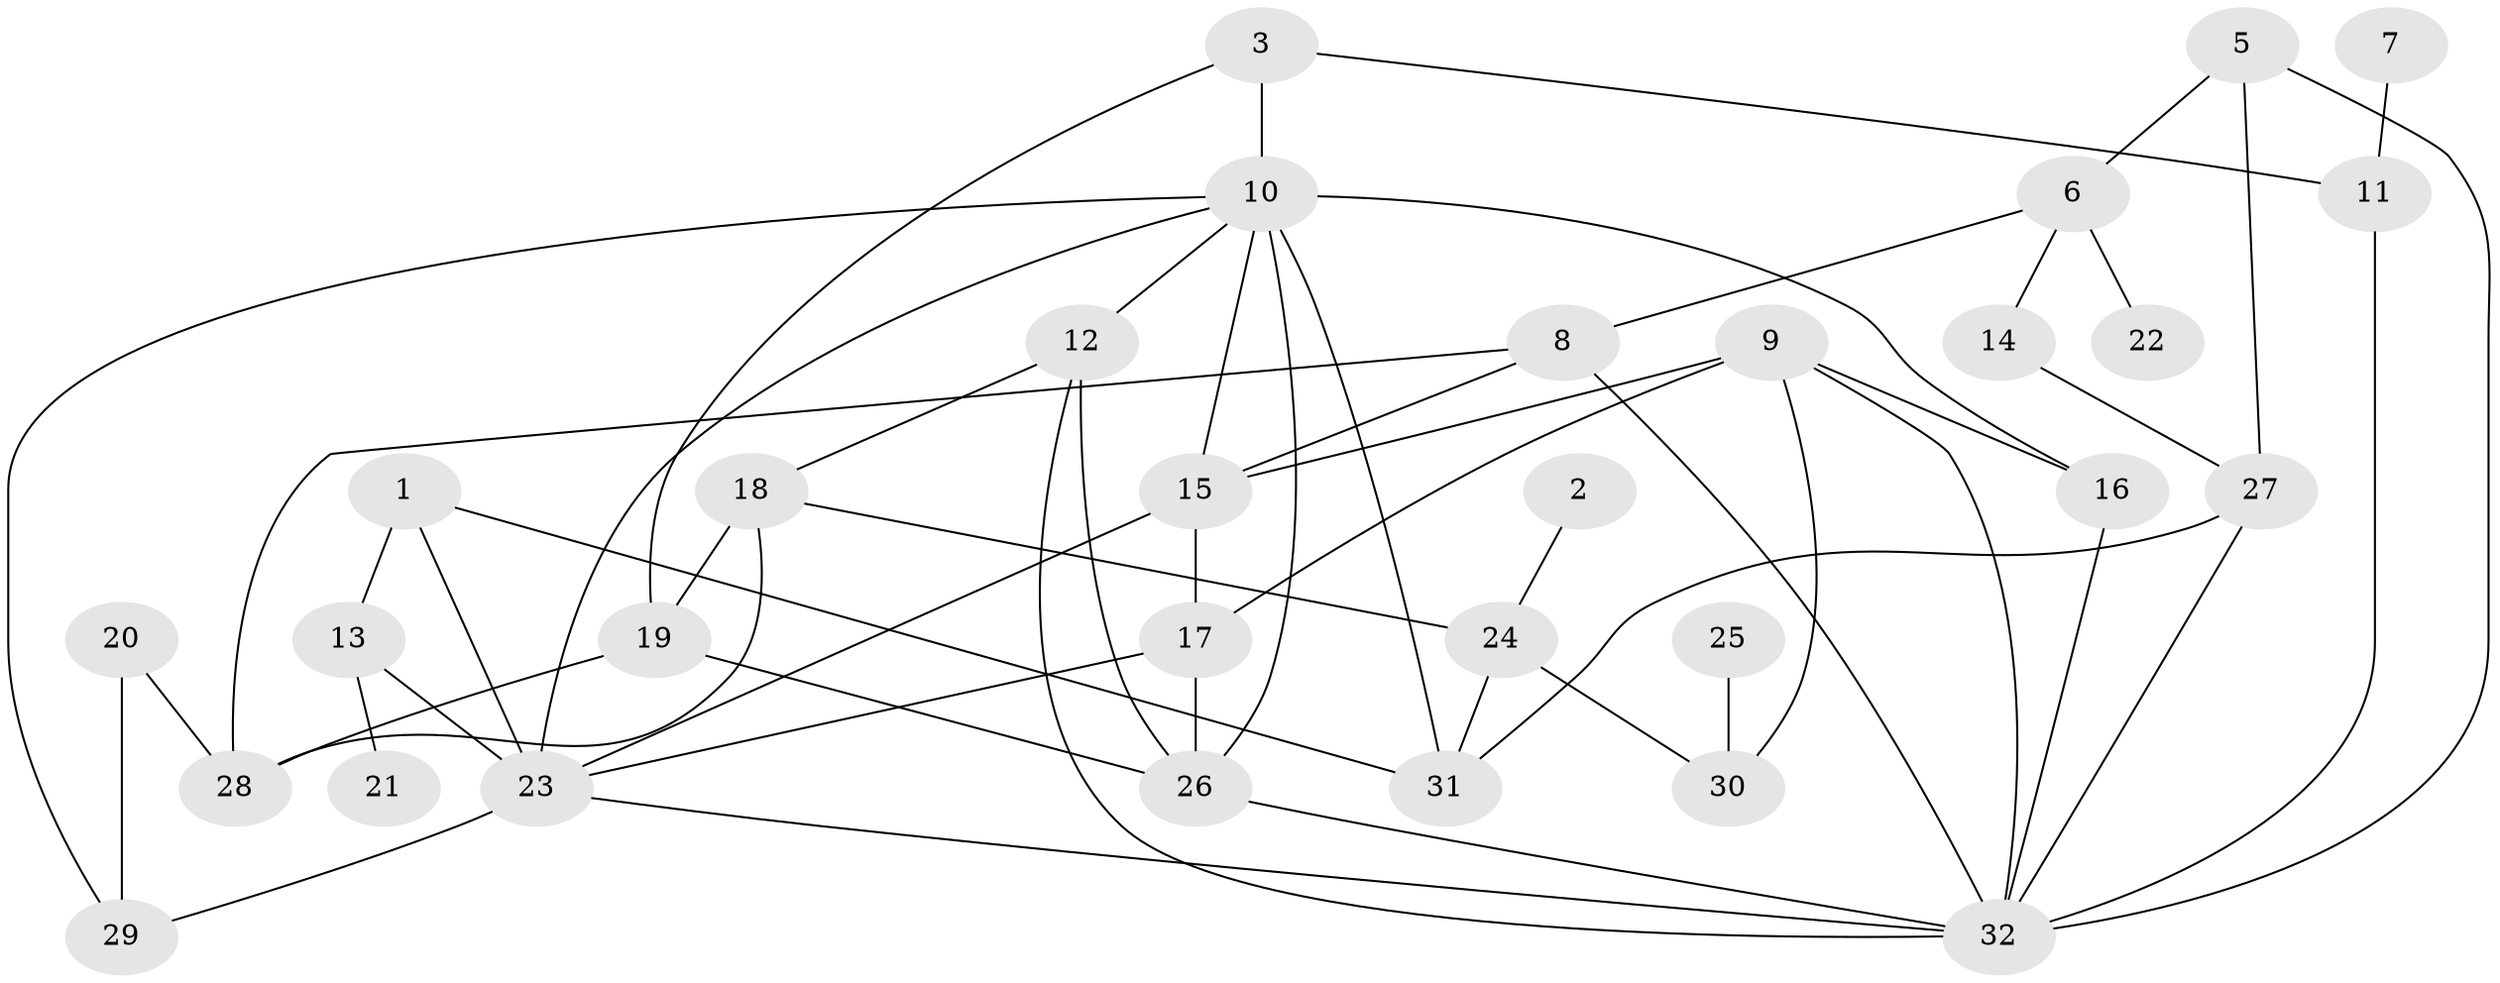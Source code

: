 // original degree distribution, {3: 0.20634920634920634, 2: 0.30158730158730157, 4: 0.19047619047619047, 7: 0.015873015873015872, 1: 0.14285714285714285, 5: 0.1111111111111111, 6: 0.015873015873015872, 0: 0.015873015873015872}
// Generated by graph-tools (version 1.1) at 2025/00/03/09/25 03:00:55]
// undirected, 31 vertices, 56 edges
graph export_dot {
graph [start="1"]
  node [color=gray90,style=filled];
  1;
  2;
  3;
  5;
  6;
  7;
  8;
  9;
  10;
  11;
  12;
  13;
  14;
  15;
  16;
  17;
  18;
  19;
  20;
  21;
  22;
  23;
  24;
  25;
  26;
  27;
  28;
  29;
  30;
  31;
  32;
  1 -- 13 [weight=1.0];
  1 -- 23 [weight=1.0];
  1 -- 31 [weight=1.0];
  2 -- 24 [weight=1.0];
  3 -- 10 [weight=1.0];
  3 -- 11 [weight=1.0];
  3 -- 19 [weight=1.0];
  5 -- 6 [weight=1.0];
  5 -- 27 [weight=1.0];
  5 -- 32 [weight=1.0];
  6 -- 8 [weight=1.0];
  6 -- 14 [weight=1.0];
  6 -- 22 [weight=1.0];
  7 -- 11 [weight=1.0];
  8 -- 15 [weight=1.0];
  8 -- 28 [weight=1.0];
  8 -- 32 [weight=1.0];
  9 -- 15 [weight=1.0];
  9 -- 16 [weight=1.0];
  9 -- 17 [weight=1.0];
  9 -- 30 [weight=1.0];
  9 -- 32 [weight=1.0];
  10 -- 12 [weight=1.0];
  10 -- 15 [weight=1.0];
  10 -- 16 [weight=1.0];
  10 -- 23 [weight=1.0];
  10 -- 26 [weight=2.0];
  10 -- 29 [weight=1.0];
  10 -- 31 [weight=1.0];
  11 -- 32 [weight=1.0];
  12 -- 18 [weight=1.0];
  12 -- 26 [weight=2.0];
  12 -- 32 [weight=1.0];
  13 -- 21 [weight=1.0];
  13 -- 23 [weight=2.0];
  14 -- 27 [weight=1.0];
  15 -- 17 [weight=1.0];
  15 -- 23 [weight=1.0];
  16 -- 32 [weight=1.0];
  17 -- 23 [weight=1.0];
  17 -- 26 [weight=1.0];
  18 -- 19 [weight=1.0];
  18 -- 24 [weight=2.0];
  18 -- 28 [weight=1.0];
  19 -- 26 [weight=1.0];
  19 -- 28 [weight=1.0];
  20 -- 28 [weight=1.0];
  20 -- 29 [weight=1.0];
  23 -- 29 [weight=1.0];
  23 -- 32 [weight=1.0];
  24 -- 30 [weight=1.0];
  24 -- 31 [weight=1.0];
  25 -- 30 [weight=1.0];
  26 -- 32 [weight=1.0];
  27 -- 31 [weight=1.0];
  27 -- 32 [weight=1.0];
}
